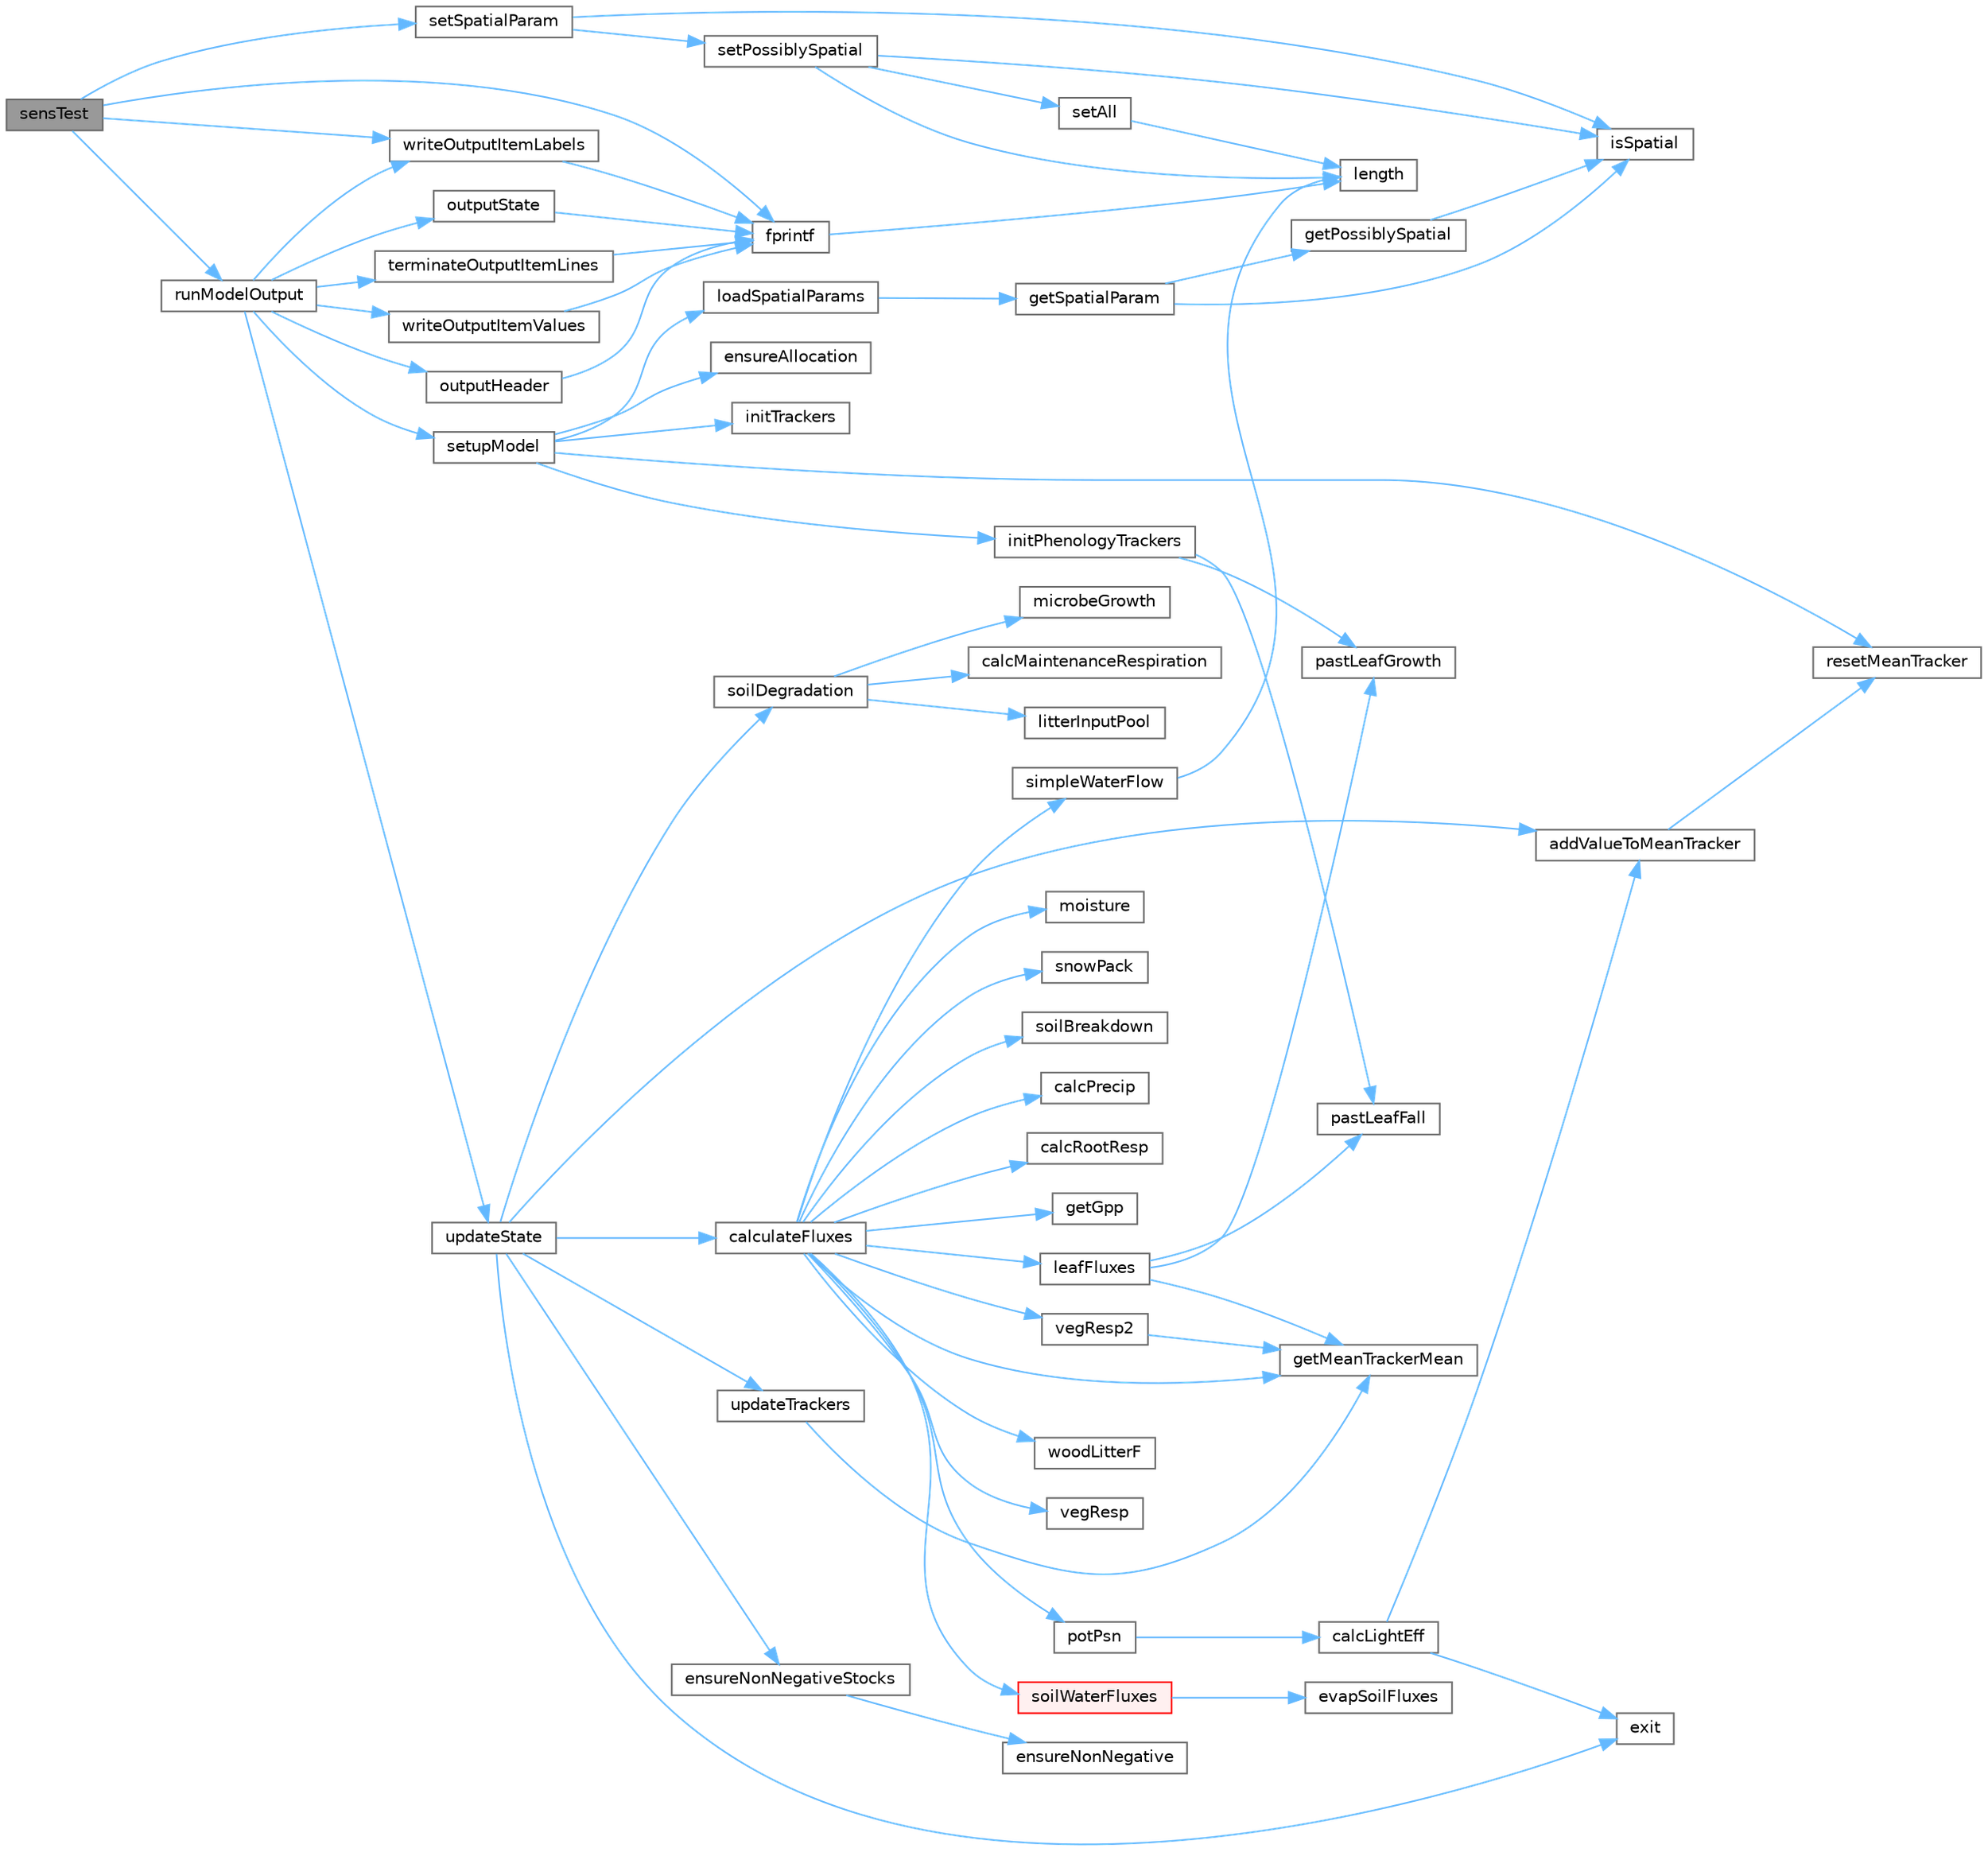 digraph "sensTest"
{
 // LATEX_PDF_SIZE
  bgcolor="transparent";
  edge [fontname=Helvetica,fontsize=10,labelfontname=Helvetica,labelfontsize=10];
  node [fontname=Helvetica,fontsize=10,shape=box,height=0.2,width=0.4];
  rankdir="LR";
  Node1 [id="Node000001",label="sensTest",height=0.2,width=0.4,color="gray40", fillcolor="grey60", style="filled", fontcolor="black",tooltip=" "];
  Node1 -> Node2 [id="edge1_Node000001_Node000002",color="steelblue1",style="solid",tooltip=" "];
  Node2 [id="Node000002",label="fprintf",height=0.2,width=0.4,color="grey40", fillcolor="white", style="filled",URL="$db/d38/splitdata_8m.html#a1b55763cc205d6b6f157eefb24e20e4c",tooltip=" "];
  Node2 -> Node3 [id="edge2_Node000002_Node000003",color="steelblue1",style="solid",tooltip=" "];
  Node3 [id="Node000003",label="length",height=0.2,width=0.4,color="grey40", fillcolor="white", style="filled",URL="$d9/dce/daylen_8m.html#a86e0024c249e4a09333409ec56451e1e",tooltip=" "];
  Node1 -> Node4 [id="edge3_Node000001_Node000004",color="steelblue1",style="solid",tooltip=" "];
  Node4 [id="Node000004",label="runModelOutput",height=0.2,width=0.4,color="grey40", fillcolor="white", style="filled",URL="$dd/d09/sipnet_8c.html#a3dbfe6f24ba0a4169fce31f6b0363638",tooltip=" "];
  Node4 -> Node5 [id="edge4_Node000004_Node000005",color="steelblue1",style="solid",tooltip=" "];
  Node5 [id="Node000005",label="outputHeader",height=0.2,width=0.4,color="grey40", fillcolor="white", style="filled",URL="$dd/d09/sipnet_8c.html#afe7a3ea0ba3ae1f21f777e75be954d88",tooltip=" "];
  Node5 -> Node2 [id="edge5_Node000005_Node000002",color="steelblue1",style="solid",tooltip=" "];
  Node4 -> Node6 [id="edge6_Node000004_Node000006",color="steelblue1",style="solid",tooltip=" "];
  Node6 [id="Node000006",label="outputState",height=0.2,width=0.4,color="grey40", fillcolor="white", style="filled",URL="$dd/d09/sipnet_8c.html#aafb7702a7e224d9e8402df7a2ca700b3",tooltip=" "];
  Node6 -> Node2 [id="edge7_Node000006_Node000002",color="steelblue1",style="solid",tooltip=" "];
  Node4 -> Node7 [id="edge8_Node000004_Node000007",color="steelblue1",style="solid",tooltip=" "];
  Node7 [id="Node000007",label="setupModel",height=0.2,width=0.4,color="grey40", fillcolor="white", style="filled",URL="$dd/d09/sipnet_8c.html#a0efad227d8e097ade293ef92ec87b26e",tooltip=" "];
  Node7 -> Node8 [id="edge9_Node000007_Node000008",color="steelblue1",style="solid",tooltip=" "];
  Node8 [id="Node000008",label="ensureAllocation",height=0.2,width=0.4,color="grey40", fillcolor="white", style="filled",URL="$dd/d09/sipnet_8c.html#aa0c4af096227dd0aa7a432af7e63b71b",tooltip=" "];
  Node7 -> Node9 [id="edge10_Node000007_Node000009",color="steelblue1",style="solid",tooltip=" "];
  Node9 [id="Node000009",label="initPhenologyTrackers",height=0.2,width=0.4,color="grey40", fillcolor="white", style="filled",URL="$dd/d09/sipnet_8c.html#a5c7993de818df1e23101f7b5c7ae79b7",tooltip=" "];
  Node9 -> Node10 [id="edge11_Node000009_Node000010",color="steelblue1",style="solid",tooltip=" "];
  Node10 [id="Node000010",label="pastLeafFall",height=0.2,width=0.4,color="grey40", fillcolor="white", style="filled",URL="$dd/d09/sipnet_8c.html#a9d42469c8cdb3e676e1958c57da19547",tooltip=" "];
  Node9 -> Node11 [id="edge12_Node000009_Node000011",color="steelblue1",style="solid",tooltip=" "];
  Node11 [id="Node000011",label="pastLeafGrowth",height=0.2,width=0.4,color="grey40", fillcolor="white", style="filled",URL="$dd/d09/sipnet_8c.html#a629ee475c747e21157b6d448454d1647",tooltip=" "];
  Node7 -> Node12 [id="edge13_Node000007_Node000012",color="steelblue1",style="solid",tooltip=" "];
  Node12 [id="Node000012",label="initTrackers",height=0.2,width=0.4,color="grey40", fillcolor="white", style="filled",URL="$dd/d09/sipnet_8c.html#af9cf81e2509a32497ab85f75e1edcf9e",tooltip=" "];
  Node7 -> Node13 [id="edge14_Node000007_Node000013",color="steelblue1",style="solid",tooltip=" "];
  Node13 [id="Node000013",label="loadSpatialParams",height=0.2,width=0.4,color="grey40", fillcolor="white", style="filled",URL="$d7/dd8/_s_i_p_n_e_topts_in_2spatial_params_8c.html#ad416c787f51b053e50264b97cc56f425",tooltip=" "];
  Node13 -> Node14 [id="edge15_Node000013_Node000014",color="steelblue1",style="solid",tooltip=" "];
  Node14 [id="Node000014",label="getSpatialParam",height=0.2,width=0.4,color="grey40", fillcolor="white", style="filled",URL="$d7/dd8/_s_i_p_n_e_topts_in_2spatial_params_8c.html#ac941eee725b3734909015835a7cad499",tooltip=" "];
  Node14 -> Node15 [id="edge16_Node000014_Node000015",color="steelblue1",style="solid",tooltip=" "];
  Node15 [id="Node000015",label="getPossiblySpatial",height=0.2,width=0.4,color="grey40", fillcolor="white", style="filled",URL="$d7/dd8/_s_i_p_n_e_topts_in_2spatial_params_8c.html#ace067e115166bd724ba5081dbf1f6f27",tooltip=" "];
  Node15 -> Node16 [id="edge17_Node000015_Node000016",color="steelblue1",style="solid",tooltip=" "];
  Node16 [id="Node000016",label="isSpatial",height=0.2,width=0.4,color="grey40", fillcolor="white", style="filled",URL="$d7/dd8/_s_i_p_n_e_topts_in_2spatial_params_8c.html#ae99fa2266ffe4ed506690f3cf382e26e",tooltip=" "];
  Node14 -> Node16 [id="edge18_Node000014_Node000016",color="steelblue1",style="solid",tooltip=" "];
  Node7 -> Node17 [id="edge19_Node000007_Node000017",color="steelblue1",style="solid",tooltip=" "];
  Node17 [id="Node000017",label="resetMeanTracker",height=0.2,width=0.4,color="grey40", fillcolor="white", style="filled",URL="$d5/d1f/runmean_8c.html#aafa097eaf82986761f1920d2a1ed2457",tooltip=" "];
  Node4 -> Node18 [id="edge20_Node000004_Node000018",color="steelblue1",style="solid",tooltip=" "];
  Node18 [id="Node000018",label="terminateOutputItemLines",height=0.2,width=0.4,color="grey40", fillcolor="white", style="filled",URL="$dd/d66/output_items_8c.html#a8da9d880bfb3d75694f0bd0331da4e95",tooltip=" "];
  Node18 -> Node2 [id="edge21_Node000018_Node000002",color="steelblue1",style="solid",tooltip=" "];
  Node4 -> Node19 [id="edge22_Node000004_Node000019",color="steelblue1",style="solid",tooltip=" "];
  Node19 [id="Node000019",label="updateState",height=0.2,width=0.4,color="grey40", fillcolor="white", style="filled",URL="$dd/d09/sipnet_8c.html#aa5dabf4a89c5e3410a829e6a3d042c1f",tooltip=" "];
  Node19 -> Node20 [id="edge23_Node000019_Node000020",color="steelblue1",style="solid",tooltip=" "];
  Node20 [id="Node000020",label="addValueToMeanTracker",height=0.2,width=0.4,color="grey40", fillcolor="white", style="filled",URL="$d5/d1f/runmean_8c.html#a3b3e682c43d0a347c6eaf7de4cb68a16",tooltip=" "];
  Node20 -> Node17 [id="edge24_Node000020_Node000017",color="steelblue1",style="solid",tooltip=" "];
  Node19 -> Node21 [id="edge25_Node000019_Node000021",color="steelblue1",style="solid",tooltip=" "];
  Node21 [id="Node000021",label="calculateFluxes",height=0.2,width=0.4,color="grey40", fillcolor="white", style="filled",URL="$dd/d09/sipnet_8c.html#a8938f698e8ab7e67b5793587b3030f09",tooltip=" "];
  Node21 -> Node22 [id="edge26_Node000021_Node000022",color="steelblue1",style="solid",tooltip=" "];
  Node22 [id="Node000022",label="calcPrecip",height=0.2,width=0.4,color="grey40", fillcolor="white", style="filled",URL="$dd/d09/sipnet_8c.html#a5ff21882af3d7feea2b57d714c66e93c",tooltip=" "];
  Node21 -> Node23 [id="edge27_Node000021_Node000023",color="steelblue1",style="solid",tooltip=" "];
  Node23 [id="Node000023",label="calcRootResp",height=0.2,width=0.4,color="grey40", fillcolor="white", style="filled",URL="$dd/d09/sipnet_8c.html#a5ac2aa2e3e8e9bf86283c643df0d214f",tooltip=" "];
  Node21 -> Node24 [id="edge28_Node000021_Node000024",color="steelblue1",style="solid",tooltip=" "];
  Node24 [id="Node000024",label="getGpp",height=0.2,width=0.4,color="grey40", fillcolor="white", style="filled",URL="$dd/d09/sipnet_8c.html#a8c2f0ba72fdaae9e3836745acd5fc7eb",tooltip=" "];
  Node21 -> Node25 [id="edge29_Node000021_Node000025",color="steelblue1",style="solid",tooltip=" "];
  Node25 [id="Node000025",label="getMeanTrackerMean",height=0.2,width=0.4,color="grey40", fillcolor="white", style="filled",URL="$d5/d1f/runmean_8c.html#aee80c094e5cc8830c70fd93fa14bb102",tooltip=" "];
  Node21 -> Node26 [id="edge30_Node000021_Node000026",color="steelblue1",style="solid",tooltip=" "];
  Node26 [id="Node000026",label="leafFluxes",height=0.2,width=0.4,color="grey40", fillcolor="white", style="filled",URL="$dd/d09/sipnet_8c.html#a3141adc9db6e20c6bdb1a11f7d779d1b",tooltip=" "];
  Node26 -> Node25 [id="edge31_Node000026_Node000025",color="steelblue1",style="solid",tooltip=" "];
  Node26 -> Node10 [id="edge32_Node000026_Node000010",color="steelblue1",style="solid",tooltip=" "];
  Node26 -> Node11 [id="edge33_Node000026_Node000011",color="steelblue1",style="solid",tooltip=" "];
  Node21 -> Node27 [id="edge34_Node000021_Node000027",color="steelblue1",style="solid",tooltip=" "];
  Node27 [id="Node000027",label="moisture",height=0.2,width=0.4,color="grey40", fillcolor="white", style="filled",URL="$dd/d09/sipnet_8c.html#ae1cde3b069d0958828a9739fd94755db",tooltip=" "];
  Node21 -> Node28 [id="edge35_Node000021_Node000028",color="steelblue1",style="solid",tooltip=" "];
  Node28 [id="Node000028",label="potPsn",height=0.2,width=0.4,color="grey40", fillcolor="white", style="filled",URL="$dd/d09/sipnet_8c.html#a23a1722243c28c71c4f684cf6534fb9f",tooltip=" "];
  Node28 -> Node29 [id="edge36_Node000028_Node000029",color="steelblue1",style="solid",tooltip=" "];
  Node29 [id="Node000029",label="calcLightEff",height=0.2,width=0.4,color="grey40", fillcolor="white", style="filled",URL="$dd/d09/sipnet_8c.html#ae696156039998aae1a1343b0478f6d76",tooltip="Compute canopy light effect using Simpson's rule."];
  Node29 -> Node20 [id="edge37_Node000029_Node000020",color="steelblue1",style="solid",tooltip=" "];
  Node29 -> Node30 [id="edge38_Node000029_Node000030",color="steelblue1",style="solid",tooltip=" "];
  Node30 [id="Node000030",label="exit",height=0.2,width=0.4,color="grey40", fillcolor="white", style="filled",URL="$da/d39/exit_handler_8c.html#a7b17e5913b7dff48eec9ba3976ccfd3c",tooltip=" "];
  Node21 -> Node31 [id="edge39_Node000021_Node000031",color="steelblue1",style="solid",tooltip=" "];
  Node31 [id="Node000031",label="simpleWaterFlow",height=0.2,width=0.4,color="grey40", fillcolor="white", style="filled",URL="$dd/d09/sipnet_8c.html#a8760c2d181a729bf56e8372445b33aab",tooltip=" "];
  Node31 -> Node3 [id="edge40_Node000031_Node000003",color="steelblue1",style="solid",tooltip=" "];
  Node21 -> Node32 [id="edge41_Node000021_Node000032",color="steelblue1",style="solid",tooltip=" "];
  Node32 [id="Node000032",label="snowPack",height=0.2,width=0.4,color="grey40", fillcolor="white", style="filled",URL="$dd/d09/sipnet_8c.html#a316ac45bcdc2d3372761d43e597874ab",tooltip=" "];
  Node21 -> Node33 [id="edge42_Node000021_Node000033",color="steelblue1",style="solid",tooltip=" "];
  Node33 [id="Node000033",label="soilBreakdown",height=0.2,width=0.4,color="grey40", fillcolor="white", style="filled",URL="$d7/d63/sipnetv_jan2007_8c.html#a6b82287932679ebd632dd4c7baaf6f7e",tooltip=" "];
  Node21 -> Node34 [id="edge43_Node000021_Node000034",color="steelblue1",style="solid",tooltip=" "];
  Node34 [id="Node000034",label="soilWaterFluxes",height=0.2,width=0.4,color="red", fillcolor="#FFF0F0", style="filled",URL="$dd/d09/sipnet_8c.html#a397c7c05612189c254b1186783c77676",tooltip=" "];
  Node34 -> Node35 [id="edge44_Node000034_Node000035",color="steelblue1",style="solid",tooltip=" "];
  Node35 [id="Node000035",label="evapSoilFluxes",height=0.2,width=0.4,color="grey40", fillcolor="white", style="filled",URL="$dd/d09/sipnet_8c.html#a77c5d30cbb6d679e52a99eff1f712641",tooltip=" "];
  Node21 -> Node37 [id="edge45_Node000021_Node000037",color="steelblue1",style="solid",tooltip=" "];
  Node37 [id="Node000037",label="vegResp",height=0.2,width=0.4,color="grey40", fillcolor="white", style="filled",URL="$dd/d09/sipnet_8c.html#a2d6b40f90dd338910f832524445b6c52",tooltip=" "];
  Node21 -> Node38 [id="edge46_Node000021_Node000038",color="steelblue1",style="solid",tooltip=" "];
  Node38 [id="Node000038",label="vegResp2",height=0.2,width=0.4,color="grey40", fillcolor="white", style="filled",URL="$dd/d09/sipnet_8c.html#a750b724612dc74c3876dff1a08c05793",tooltip=" "];
  Node38 -> Node25 [id="edge47_Node000038_Node000025",color="steelblue1",style="solid",tooltip=" "];
  Node21 -> Node39 [id="edge48_Node000021_Node000039",color="steelblue1",style="solid",tooltip=" "];
  Node39 [id="Node000039",label="woodLitterF",height=0.2,width=0.4,color="grey40", fillcolor="white", style="filled",URL="$dd/d09/sipnet_8c.html#a4fa75755604d209a86f737ba875af952",tooltip=" "];
  Node19 -> Node40 [id="edge49_Node000019_Node000040",color="steelblue1",style="solid",tooltip=" "];
  Node40 [id="Node000040",label="ensureNonNegativeStocks",height=0.2,width=0.4,color="grey40", fillcolor="white", style="filled",URL="$dd/d09/sipnet_8c.html#a4b4f01208ed83dd71fd4de4193024692",tooltip=" "];
  Node40 -> Node41 [id="edge50_Node000040_Node000041",color="steelblue1",style="solid",tooltip=" "];
  Node41 [id="Node000041",label="ensureNonNegative",height=0.2,width=0.4,color="grey40", fillcolor="white", style="filled",URL="$dd/d09/sipnet_8c.html#ac9b31a3b89b0fd8bcca50ded6c094e14",tooltip=" "];
  Node19 -> Node30 [id="edge51_Node000019_Node000030",color="steelblue1",style="solid",tooltip=" "];
  Node19 -> Node42 [id="edge52_Node000019_Node000042",color="steelblue1",style="solid",tooltip=" "];
  Node42 [id="Node000042",label="soilDegradation",height=0.2,width=0.4,color="grey40", fillcolor="white", style="filled",URL="$dd/d09/sipnet_8c.html#aa6ee951d0233046368177b8cee09319b",tooltip=" "];
  Node42 -> Node43 [id="edge53_Node000042_Node000043",color="steelblue1",style="solid",tooltip=" "];
  Node43 [id="Node000043",label="calcMaintenanceRespiration",height=0.2,width=0.4,color="grey40", fillcolor="white", style="filled",URL="$dd/d09/sipnet_8c.html#a5b84c84a6a5b9a7adeda513fad237ce0",tooltip=" "];
  Node42 -> Node44 [id="edge54_Node000042_Node000044",color="steelblue1",style="solid",tooltip=" "];
  Node44 [id="Node000044",label="litterInputPool",height=0.2,width=0.4,color="grey40", fillcolor="white", style="filled",URL="$dd/d09/sipnet_8c.html#ae384ea23c43c39e958759fc88eb3709c",tooltip=" "];
  Node42 -> Node45 [id="edge55_Node000042_Node000045",color="steelblue1",style="solid",tooltip=" "];
  Node45 [id="Node000045",label="microbeGrowth",height=0.2,width=0.4,color="grey40", fillcolor="white", style="filled",URL="$dd/d09/sipnet_8c.html#aa131160baa8171ff834e50cb5813ed27",tooltip=" "];
  Node19 -> Node46 [id="edge56_Node000019_Node000046",color="steelblue1",style="solid",tooltip=" "];
  Node46 [id="Node000046",label="updateTrackers",height=0.2,width=0.4,color="grey40", fillcolor="white", style="filled",URL="$dd/d09/sipnet_8c.html#a8b7178c18acaf22dffc942561473d6bb",tooltip=" "];
  Node46 -> Node25 [id="edge57_Node000046_Node000025",color="steelblue1",style="solid",tooltip=" "];
  Node4 -> Node47 [id="edge58_Node000004_Node000047",color="steelblue1",style="solid",tooltip=" "];
  Node47 [id="Node000047",label="writeOutputItemLabels",height=0.2,width=0.4,color="grey40", fillcolor="white", style="filled",URL="$dd/d66/output_items_8c.html#a9b5ff0c7305b5b130b961610f78fcb5b",tooltip=" "];
  Node47 -> Node2 [id="edge59_Node000047_Node000002",color="steelblue1",style="solid",tooltip=" "];
  Node4 -> Node48 [id="edge60_Node000004_Node000048",color="steelblue1",style="solid",tooltip=" "];
  Node48 [id="Node000048",label="writeOutputItemValues",height=0.2,width=0.4,color="grey40", fillcolor="white", style="filled",URL="$dd/d66/output_items_8c.html#aff124e2cd99c03e515ec36d64ba3b306",tooltip=" "];
  Node48 -> Node2 [id="edge61_Node000048_Node000002",color="steelblue1",style="solid",tooltip=" "];
  Node1 -> Node49 [id="edge62_Node000001_Node000049",color="steelblue1",style="solid",tooltip=" "];
  Node49 [id="Node000049",label="setSpatialParam",height=0.2,width=0.4,color="grey40", fillcolor="white", style="filled",URL="$d7/dd8/_s_i_p_n_e_topts_in_2spatial_params_8c.html#a16ba110c016f1bf915e2cb39aa044b96",tooltip=" "];
  Node49 -> Node16 [id="edge63_Node000049_Node000016",color="steelblue1",style="solid",tooltip=" "];
  Node49 -> Node50 [id="edge64_Node000049_Node000050",color="steelblue1",style="solid",tooltip=" "];
  Node50 [id="Node000050",label="setPossiblySpatial",height=0.2,width=0.4,color="grey40", fillcolor="white", style="filled",URL="$d7/dd8/_s_i_p_n_e_topts_in_2spatial_params_8c.html#a6408e0394af508aa2c48021b712a2bdd",tooltip=" "];
  Node50 -> Node16 [id="edge65_Node000050_Node000016",color="steelblue1",style="solid",tooltip=" "];
  Node50 -> Node3 [id="edge66_Node000050_Node000003",color="steelblue1",style="solid",tooltip=" "];
  Node50 -> Node51 [id="edge67_Node000050_Node000051",color="steelblue1",style="solid",tooltip=" "];
  Node51 [id="Node000051",label="setAll",height=0.2,width=0.4,color="grey40", fillcolor="white", style="filled",URL="$d7/dd8/_s_i_p_n_e_topts_in_2spatial_params_8c.html#ab81f54de2aa764b487efc4c6164859e4",tooltip=" "];
  Node51 -> Node3 [id="edge68_Node000051_Node000003",color="steelblue1",style="solid",tooltip=" "];
  Node1 -> Node47 [id="edge69_Node000001_Node000047",color="steelblue1",style="solid",tooltip=" "];
}
